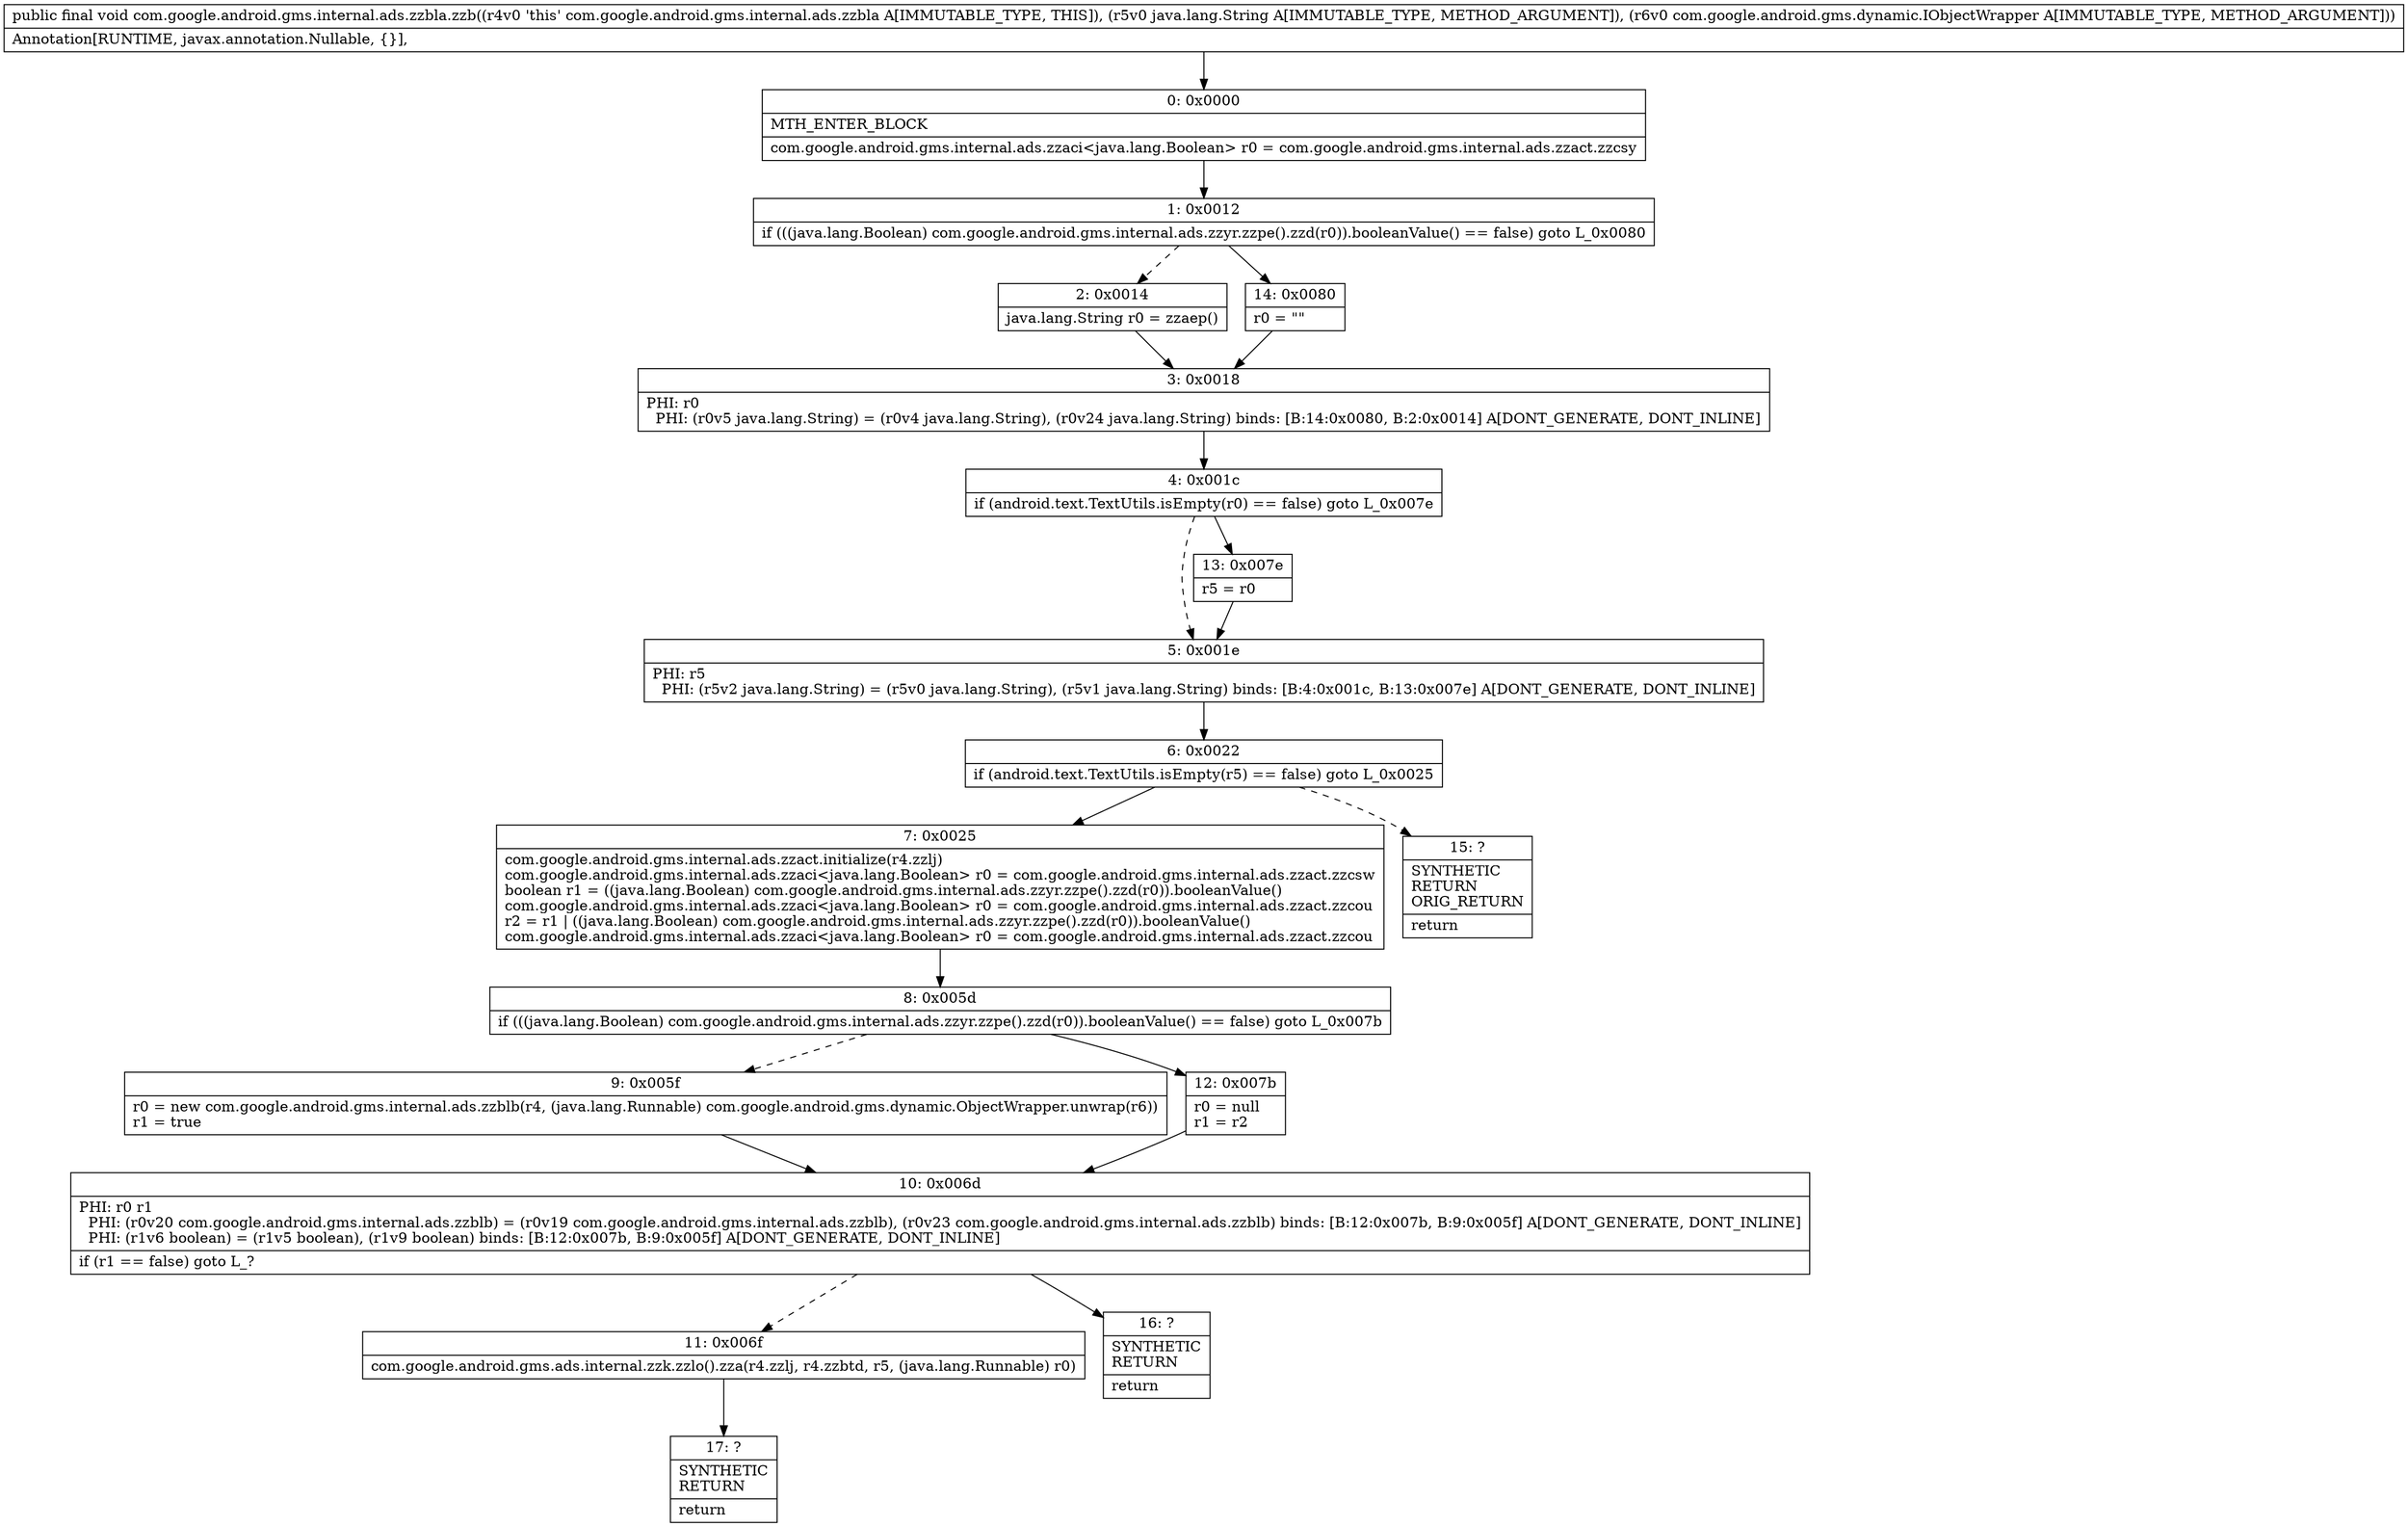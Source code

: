 digraph "CFG forcom.google.android.gms.internal.ads.zzbla.zzb(Ljava\/lang\/String;Lcom\/google\/android\/gms\/dynamic\/IObjectWrapper;)V" {
Node_0 [shape=record,label="{0\:\ 0x0000|MTH_ENTER_BLOCK\l|com.google.android.gms.internal.ads.zzaci\<java.lang.Boolean\> r0 = com.google.android.gms.internal.ads.zzact.zzcsy\l}"];
Node_1 [shape=record,label="{1\:\ 0x0012|if (((java.lang.Boolean) com.google.android.gms.internal.ads.zzyr.zzpe().zzd(r0)).booleanValue() == false) goto L_0x0080\l}"];
Node_2 [shape=record,label="{2\:\ 0x0014|java.lang.String r0 = zzaep()\l}"];
Node_3 [shape=record,label="{3\:\ 0x0018|PHI: r0 \l  PHI: (r0v5 java.lang.String) = (r0v4 java.lang.String), (r0v24 java.lang.String) binds: [B:14:0x0080, B:2:0x0014] A[DONT_GENERATE, DONT_INLINE]\l}"];
Node_4 [shape=record,label="{4\:\ 0x001c|if (android.text.TextUtils.isEmpty(r0) == false) goto L_0x007e\l}"];
Node_5 [shape=record,label="{5\:\ 0x001e|PHI: r5 \l  PHI: (r5v2 java.lang.String) = (r5v0 java.lang.String), (r5v1 java.lang.String) binds: [B:4:0x001c, B:13:0x007e] A[DONT_GENERATE, DONT_INLINE]\l}"];
Node_6 [shape=record,label="{6\:\ 0x0022|if (android.text.TextUtils.isEmpty(r5) == false) goto L_0x0025\l}"];
Node_7 [shape=record,label="{7\:\ 0x0025|com.google.android.gms.internal.ads.zzact.initialize(r4.zzlj)\lcom.google.android.gms.internal.ads.zzaci\<java.lang.Boolean\> r0 = com.google.android.gms.internal.ads.zzact.zzcsw\lboolean r1 = ((java.lang.Boolean) com.google.android.gms.internal.ads.zzyr.zzpe().zzd(r0)).booleanValue()\lcom.google.android.gms.internal.ads.zzaci\<java.lang.Boolean\> r0 = com.google.android.gms.internal.ads.zzact.zzcou\lr2 = r1 \| ((java.lang.Boolean) com.google.android.gms.internal.ads.zzyr.zzpe().zzd(r0)).booleanValue()\lcom.google.android.gms.internal.ads.zzaci\<java.lang.Boolean\> r0 = com.google.android.gms.internal.ads.zzact.zzcou\l}"];
Node_8 [shape=record,label="{8\:\ 0x005d|if (((java.lang.Boolean) com.google.android.gms.internal.ads.zzyr.zzpe().zzd(r0)).booleanValue() == false) goto L_0x007b\l}"];
Node_9 [shape=record,label="{9\:\ 0x005f|r0 = new com.google.android.gms.internal.ads.zzblb(r4, (java.lang.Runnable) com.google.android.gms.dynamic.ObjectWrapper.unwrap(r6))\lr1 = true\l}"];
Node_10 [shape=record,label="{10\:\ 0x006d|PHI: r0 r1 \l  PHI: (r0v20 com.google.android.gms.internal.ads.zzblb) = (r0v19 com.google.android.gms.internal.ads.zzblb), (r0v23 com.google.android.gms.internal.ads.zzblb) binds: [B:12:0x007b, B:9:0x005f] A[DONT_GENERATE, DONT_INLINE]\l  PHI: (r1v6 boolean) = (r1v5 boolean), (r1v9 boolean) binds: [B:12:0x007b, B:9:0x005f] A[DONT_GENERATE, DONT_INLINE]\l|if (r1 == false) goto L_?\l}"];
Node_11 [shape=record,label="{11\:\ 0x006f|com.google.android.gms.ads.internal.zzk.zzlo().zza(r4.zzlj, r4.zzbtd, r5, (java.lang.Runnable) r0)\l}"];
Node_12 [shape=record,label="{12\:\ 0x007b|r0 = null\lr1 = r2\l}"];
Node_13 [shape=record,label="{13\:\ 0x007e|r5 = r0\l}"];
Node_14 [shape=record,label="{14\:\ 0x0080|r0 = \"\"\l}"];
Node_15 [shape=record,label="{15\:\ ?|SYNTHETIC\lRETURN\lORIG_RETURN\l|return\l}"];
Node_16 [shape=record,label="{16\:\ ?|SYNTHETIC\lRETURN\l|return\l}"];
Node_17 [shape=record,label="{17\:\ ?|SYNTHETIC\lRETURN\l|return\l}"];
MethodNode[shape=record,label="{public final void com.google.android.gms.internal.ads.zzbla.zzb((r4v0 'this' com.google.android.gms.internal.ads.zzbla A[IMMUTABLE_TYPE, THIS]), (r5v0 java.lang.String A[IMMUTABLE_TYPE, METHOD_ARGUMENT]), (r6v0 com.google.android.gms.dynamic.IObjectWrapper A[IMMUTABLE_TYPE, METHOD_ARGUMENT]))  | Annotation[RUNTIME, javax.annotation.Nullable, \{\}], \l}"];
MethodNode -> Node_0;
Node_0 -> Node_1;
Node_1 -> Node_2[style=dashed];
Node_1 -> Node_14;
Node_2 -> Node_3;
Node_3 -> Node_4;
Node_4 -> Node_5[style=dashed];
Node_4 -> Node_13;
Node_5 -> Node_6;
Node_6 -> Node_7;
Node_6 -> Node_15[style=dashed];
Node_7 -> Node_8;
Node_8 -> Node_9[style=dashed];
Node_8 -> Node_12;
Node_9 -> Node_10;
Node_10 -> Node_11[style=dashed];
Node_10 -> Node_16;
Node_11 -> Node_17;
Node_12 -> Node_10;
Node_13 -> Node_5;
Node_14 -> Node_3;
}

